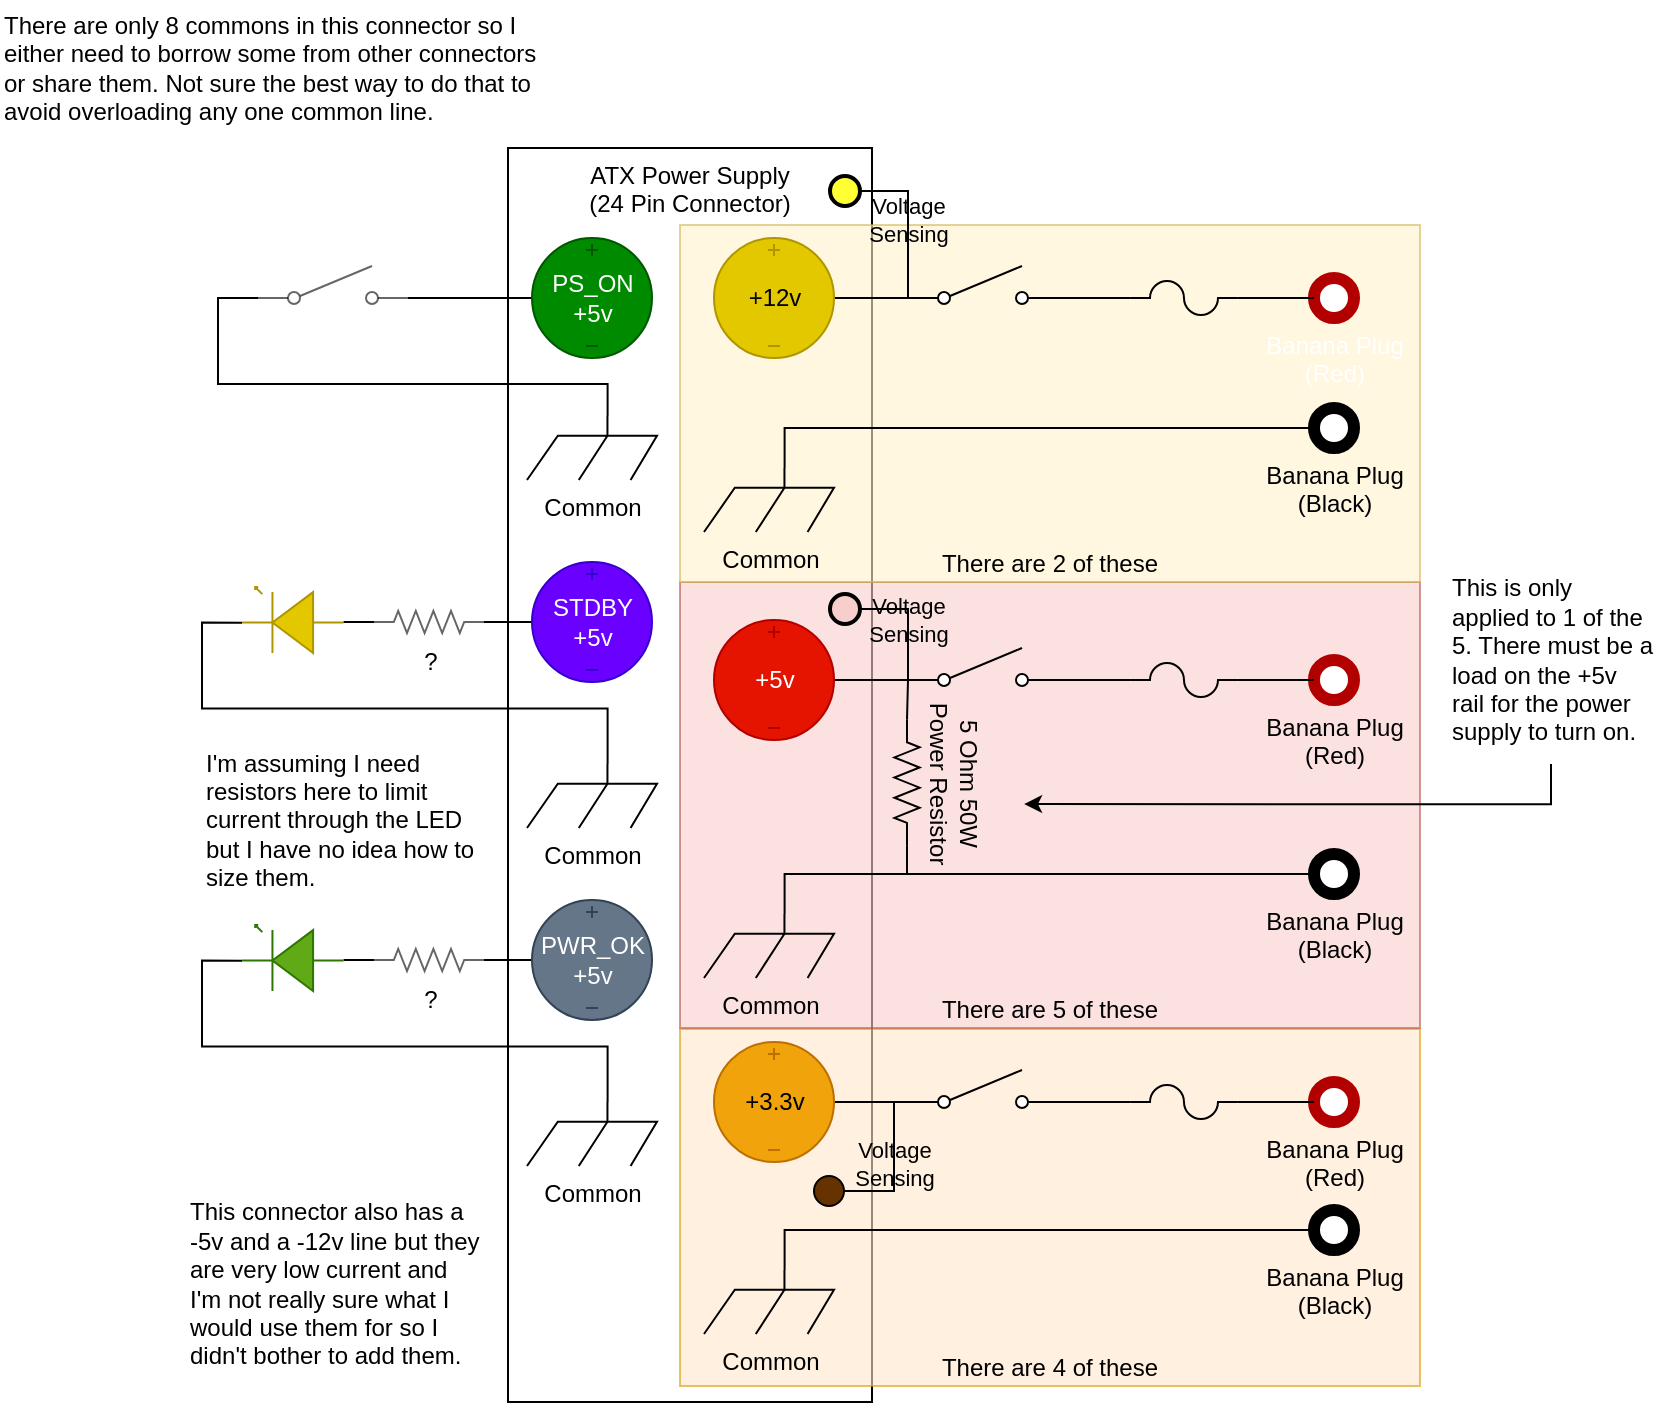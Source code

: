 <mxfile version="16.4.6" type="github">
  <diagram id="V_NZQx3XgNNzlPygBvvb" name="24-Pin ATX Power Supply Connector">
    <mxGraphModel dx="1341" dy="769" grid="0" gridSize="10" guides="1" tooltips="1" connect="1" arrows="1" fold="1" page="1" pageScale="1" pageWidth="850" pageHeight="1100" math="0" shadow="0">
      <root>
        <mxCell id="0" />
        <mxCell id="1" parent="0" />
        <mxCell id="P7GR_X_JdeVPDQ13wfCv-3" value="ATX Power Supply&lt;br&gt;(24 Pin Connector)" style="rounded=0;whiteSpace=wrap;html=1;verticalAlign=top;" parent="1" vertex="1">
          <mxGeometry x="264" y="86" width="182" height="627" as="geometry" />
        </mxCell>
        <mxCell id="k66OsZlIIV2SWIVSaGHi-27" value="There are 4 of these" style="rounded=0;whiteSpace=wrap;html=1;opacity=60;fillColor=#ffe6cc;strokeColor=#d79b00;verticalAlign=bottom;" parent="1" vertex="1">
          <mxGeometry x="350" y="526.5" width="370" height="178.5" as="geometry" />
        </mxCell>
        <mxCell id="k66OsZlIIV2SWIVSaGHi-26" value="There are 5 of these" style="rounded=0;whiteSpace=wrap;html=1;opacity=60;fillColor=#f8cecc;strokeColor=#b85450;verticalAlign=bottom;" parent="1" vertex="1">
          <mxGeometry x="350" y="303" width="370" height="223" as="geometry" />
        </mxCell>
        <mxCell id="k66OsZlIIV2SWIVSaGHi-25" value="There are 2 of these" style="rounded=0;whiteSpace=wrap;html=1;fillColor=#fff2cc;strokeColor=#d6b656;opacity=60;verticalAlign=bottom;" parent="1" vertex="1">
          <mxGeometry x="350" y="124.5" width="370" height="178.5" as="geometry" />
        </mxCell>
        <mxCell id="P7GR_X_JdeVPDQ13wfCv-7" style="edgeStyle=orthogonalEdgeStyle;rounded=0;orthogonalLoop=1;jettySize=auto;html=1;entryX=0;entryY=0.84;entryDx=0;entryDy=0;entryPerimeter=0;endArrow=none;endFill=0;" parent="1" source="P7GR_X_JdeVPDQ13wfCv-14" target="P7GR_X_JdeVPDQ13wfCv-4" edge="1">
          <mxGeometry relative="1" as="geometry">
            <mxPoint x="427" y="160.989" as="sourcePoint" />
          </mxGeometry>
        </mxCell>
        <mxCell id="P7GR_X_JdeVPDQ13wfCv-13" style="edgeStyle=orthogonalEdgeStyle;rounded=0;orthogonalLoop=1;jettySize=auto;html=1;entryX=0;entryY=0.5;entryDx=0;entryDy=0;endArrow=none;endFill=0;exitX=0.62;exitY=0;exitDx=0;exitDy=0;exitPerimeter=0;" parent="1" source="P7GR_X_JdeVPDQ13wfCv-2" target="P7GR_X_JdeVPDQ13wfCv-12" edge="1">
          <mxGeometry relative="1" as="geometry" />
        </mxCell>
        <mxCell id="P7GR_X_JdeVPDQ13wfCv-2" value="Common" style="pointerEvents=1;verticalLabelPosition=bottom;shadow=0;dashed=0;align=center;html=1;verticalAlign=top;shape=mxgraph.electrical.miscellaneous.chassis;" parent="1" vertex="1">
          <mxGeometry x="362" y="246" width="65" height="32" as="geometry" />
        </mxCell>
        <mxCell id="P7GR_X_JdeVPDQ13wfCv-16" style="edgeStyle=orthogonalEdgeStyle;rounded=0;orthogonalLoop=1;jettySize=auto;html=1;exitX=1;exitY=0.84;exitDx=0;exitDy=0;exitPerimeter=0;entryX=0;entryY=0.5;entryDx=0;entryDy=0;entryPerimeter=0;endArrow=none;endFill=0;" parent="1" source="P7GR_X_JdeVPDQ13wfCv-4" target="P7GR_X_JdeVPDQ13wfCv-15" edge="1">
          <mxGeometry relative="1" as="geometry" />
        </mxCell>
        <mxCell id="P7GR_X_JdeVPDQ13wfCv-4" value="" style="pointerEvents=1;verticalLabelPosition=bottom;shadow=0;dashed=0;align=center;html=1;verticalAlign=top;shape=mxgraph.electrical.electro-mechanical.simple_switch;" parent="1" vertex="1">
          <mxGeometry x="464" y="145" width="75" height="19" as="geometry" />
        </mxCell>
        <mxCell id="P7GR_X_JdeVPDQ13wfCv-8" value="Banana Plug&lt;br&gt;(Red)" style="verticalLabelPosition=bottom;shadow=0;dashed=0;align=center;html=1;verticalAlign=top;strokeWidth=6;shape=ellipse;perimeter=ellipsePerimeter;fillColor=#FFFFFF;fontColor=#ffffff;strokeColor=#B20000;" parent="1" vertex="1">
          <mxGeometry x="667" y="151" width="20" height="20" as="geometry" />
        </mxCell>
        <mxCell id="P7GR_X_JdeVPDQ13wfCv-12" value="Banana Plug&lt;br&gt;(Black)" style="verticalLabelPosition=bottom;shadow=0;dashed=0;align=center;html=1;verticalAlign=top;strokeWidth=6;shape=ellipse;perimeter=ellipsePerimeter;" parent="1" vertex="1">
          <mxGeometry x="667" y="216" width="20" height="20" as="geometry" />
        </mxCell>
        <mxCell id="P7GR_X_JdeVPDQ13wfCv-14" value="+12v" style="pointerEvents=1;verticalLabelPosition=middle;shadow=0;dashed=0;align=center;html=1;verticalAlign=middle;shape=mxgraph.electrical.signal_sources.source;aspect=fixed;points=[[0.5,0,0],[1,0.5,0],[0.5,1,0],[0,0.5,0]];elSignalType=dc3;labelPosition=center;fillColor=#e3c800;fontColor=#000000;strokeColor=#B09500;" parent="1" vertex="1">
          <mxGeometry x="367" y="131" width="60" height="60" as="geometry" />
        </mxCell>
        <mxCell id="P7GR_X_JdeVPDQ13wfCv-17" style="edgeStyle=orthogonalEdgeStyle;rounded=0;orthogonalLoop=1;jettySize=auto;html=1;exitX=1;exitY=0.5;exitDx=0;exitDy=0;exitPerimeter=0;entryX=0;entryY=0.5;entryDx=0;entryDy=0;endArrow=none;endFill=0;" parent="1" source="P7GR_X_JdeVPDQ13wfCv-15" target="P7GR_X_JdeVPDQ13wfCv-8" edge="1">
          <mxGeometry relative="1" as="geometry" />
        </mxCell>
        <mxCell id="P7GR_X_JdeVPDQ13wfCv-15" value="" style="pointerEvents=1;verticalLabelPosition=bottom;shadow=0;dashed=0;align=center;html=1;verticalAlign=top;shape=mxgraph.electrical.miscellaneous.fuse_4;" parent="1" vertex="1">
          <mxGeometry x="575.43" y="152.5" width="53.13" height="17" as="geometry" />
        </mxCell>
        <mxCell id="k66OsZlIIV2SWIVSaGHi-1" style="edgeStyle=orthogonalEdgeStyle;rounded=0;orthogonalLoop=1;jettySize=auto;html=1;entryX=0;entryY=0.84;entryDx=0;entryDy=0;entryPerimeter=0;endArrow=none;endFill=0;" parent="1" source="k66OsZlIIV2SWIVSaGHi-5" target="k66OsZlIIV2SWIVSaGHi-3" edge="1">
          <mxGeometry relative="1" as="geometry">
            <mxPoint x="427" y="351.989" as="sourcePoint" />
          </mxGeometry>
        </mxCell>
        <mxCell id="k66OsZlIIV2SWIVSaGHi-2" style="edgeStyle=orthogonalEdgeStyle;rounded=0;orthogonalLoop=1;jettySize=auto;html=1;exitX=1;exitY=0.84;exitDx=0;exitDy=0;exitPerimeter=0;entryX=0;entryY=0.5;entryDx=0;entryDy=0;entryPerimeter=0;endArrow=none;endFill=0;" parent="1" source="k66OsZlIIV2SWIVSaGHi-3" target="k66OsZlIIV2SWIVSaGHi-7" edge="1">
          <mxGeometry relative="1" as="geometry" />
        </mxCell>
        <mxCell id="k66OsZlIIV2SWIVSaGHi-22" style="edgeStyle=orthogonalEdgeStyle;rounded=0;orthogonalLoop=1;jettySize=auto;html=1;exitX=0;exitY=0.84;exitDx=0;exitDy=0;exitPerimeter=0;entryX=0;entryY=0.5;entryDx=0;entryDy=0;entryPerimeter=0;endArrow=none;endFill=0;" parent="1" source="k66OsZlIIV2SWIVSaGHi-3" target="k66OsZlIIV2SWIVSaGHi-21" edge="1">
          <mxGeometry relative="1" as="geometry" />
        </mxCell>
        <mxCell id="k66OsZlIIV2SWIVSaGHi-3" value="" style="pointerEvents=1;verticalLabelPosition=bottom;shadow=0;dashed=0;align=center;html=1;verticalAlign=top;shape=mxgraph.electrical.electro-mechanical.simple_switch;" parent="1" vertex="1">
          <mxGeometry x="464" y="336" width="75" height="19" as="geometry" />
        </mxCell>
        <mxCell id="k66OsZlIIV2SWIVSaGHi-4" value="Banana Plug&lt;br&gt;(Red)" style="verticalLabelPosition=bottom;shadow=0;dashed=0;align=center;html=1;verticalAlign=top;strokeWidth=6;shape=ellipse;perimeter=ellipsePerimeter;fillColor=#FFFFFF;strokeColor=#B20000;" parent="1" vertex="1">
          <mxGeometry x="667" y="342" width="20" height="20" as="geometry" />
        </mxCell>
        <mxCell id="k66OsZlIIV2SWIVSaGHi-5" value="+5v" style="pointerEvents=1;verticalLabelPosition=middle;shadow=0;dashed=0;align=center;html=1;verticalAlign=middle;shape=mxgraph.electrical.signal_sources.source;aspect=fixed;points=[[0.5,0,0],[1,0.5,0],[0.5,1,0],[0,0.5,0]];elSignalType=dc3;labelPosition=center;fillColor=#e51400;fontColor=#ffffff;strokeColor=#B20000;" parent="1" vertex="1">
          <mxGeometry x="367" y="322" width="60" height="60" as="geometry" />
        </mxCell>
        <mxCell id="k66OsZlIIV2SWIVSaGHi-6" style="edgeStyle=orthogonalEdgeStyle;rounded=0;orthogonalLoop=1;jettySize=auto;html=1;exitX=1;exitY=0.5;exitDx=0;exitDy=0;exitPerimeter=0;entryX=0;entryY=0.5;entryDx=0;entryDy=0;endArrow=none;endFill=0;" parent="1" source="k66OsZlIIV2SWIVSaGHi-7" target="k66OsZlIIV2SWIVSaGHi-4" edge="1">
          <mxGeometry relative="1" as="geometry" />
        </mxCell>
        <mxCell id="k66OsZlIIV2SWIVSaGHi-7" value="" style="pointerEvents=1;verticalLabelPosition=bottom;shadow=0;dashed=0;align=center;html=1;verticalAlign=top;shape=mxgraph.electrical.miscellaneous.fuse_4;" parent="1" vertex="1">
          <mxGeometry x="575.43" y="343.5" width="53.13" height="17" as="geometry" />
        </mxCell>
        <mxCell id="k66OsZlIIV2SWIVSaGHi-23" style="edgeStyle=orthogonalEdgeStyle;rounded=0;orthogonalLoop=1;jettySize=auto;html=1;exitX=0.62;exitY=0;exitDx=0;exitDy=0;exitPerimeter=0;entryX=1;entryY=0.5;entryDx=0;entryDy=0;entryPerimeter=0;endArrow=none;endFill=0;" parent="1" source="k66OsZlIIV2SWIVSaGHi-9" target="k66OsZlIIV2SWIVSaGHi-21" edge="1">
          <mxGeometry relative="1" as="geometry">
            <Array as="points">
              <mxPoint x="402" y="449" />
              <mxPoint x="464" y="449" />
            </Array>
          </mxGeometry>
        </mxCell>
        <mxCell id="k66OsZlIIV2SWIVSaGHi-9" value="Common" style="pointerEvents=1;verticalLabelPosition=bottom;shadow=0;dashed=0;align=center;html=1;verticalAlign=top;shape=mxgraph.electrical.miscellaneous.chassis;" parent="1" vertex="1">
          <mxGeometry x="362" y="469" width="65" height="32" as="geometry" />
        </mxCell>
        <mxCell id="k66OsZlIIV2SWIVSaGHi-10" value="Banana Plug&lt;br&gt;(Black)" style="verticalLabelPosition=bottom;shadow=0;dashed=0;align=center;html=1;verticalAlign=top;strokeWidth=6;shape=ellipse;perimeter=ellipsePerimeter;" parent="1" vertex="1">
          <mxGeometry x="667" y="439" width="20" height="20" as="geometry" />
        </mxCell>
        <mxCell id="k66OsZlIIV2SWIVSaGHi-11" style="edgeStyle=orthogonalEdgeStyle;rounded=0;orthogonalLoop=1;jettySize=auto;html=1;entryX=0;entryY=0.84;entryDx=0;entryDy=0;entryPerimeter=0;endArrow=none;endFill=0;" parent="1" source="k66OsZlIIV2SWIVSaGHi-15" target="k66OsZlIIV2SWIVSaGHi-13" edge="1">
          <mxGeometry relative="1" as="geometry">
            <mxPoint x="427" y="562.989" as="sourcePoint" />
          </mxGeometry>
        </mxCell>
        <mxCell id="k66OsZlIIV2SWIVSaGHi-12" style="edgeStyle=orthogonalEdgeStyle;rounded=0;orthogonalLoop=1;jettySize=auto;html=1;exitX=1;exitY=0.84;exitDx=0;exitDy=0;exitPerimeter=0;entryX=0;entryY=0.5;entryDx=0;entryDy=0;entryPerimeter=0;endArrow=none;endFill=0;" parent="1" source="k66OsZlIIV2SWIVSaGHi-13" target="k66OsZlIIV2SWIVSaGHi-17" edge="1">
          <mxGeometry relative="1" as="geometry" />
        </mxCell>
        <mxCell id="k66OsZlIIV2SWIVSaGHi-13" value="" style="pointerEvents=1;verticalLabelPosition=bottom;shadow=0;dashed=0;align=center;html=1;verticalAlign=top;shape=mxgraph.electrical.electro-mechanical.simple_switch;" parent="1" vertex="1">
          <mxGeometry x="464" y="547" width="75" height="19" as="geometry" />
        </mxCell>
        <mxCell id="k66OsZlIIV2SWIVSaGHi-14" value="Banana Plug&lt;br&gt;(Red)" style="verticalLabelPosition=bottom;shadow=0;dashed=0;align=center;html=1;verticalAlign=top;strokeWidth=6;shape=ellipse;perimeter=ellipsePerimeter;fillColor=#FFFFFF;strokeColor=#B20000;" parent="1" vertex="1">
          <mxGeometry x="667" y="553" width="20" height="20" as="geometry" />
        </mxCell>
        <mxCell id="k66OsZlIIV2SWIVSaGHi-15" value="+3.3v" style="pointerEvents=1;verticalLabelPosition=middle;shadow=0;dashed=0;align=center;html=1;verticalAlign=middle;shape=mxgraph.electrical.signal_sources.source;aspect=fixed;points=[[0.5,0,0],[1,0.5,0],[0.5,1,0],[0,0.5,0]];elSignalType=dc3;labelPosition=center;fillColor=#f0a30a;fontColor=#000000;strokeColor=#BD7000;" parent="1" vertex="1">
          <mxGeometry x="367" y="533" width="60" height="60" as="geometry" />
        </mxCell>
        <mxCell id="k66OsZlIIV2SWIVSaGHi-16" style="edgeStyle=orthogonalEdgeStyle;rounded=0;orthogonalLoop=1;jettySize=auto;html=1;exitX=1;exitY=0.5;exitDx=0;exitDy=0;exitPerimeter=0;entryX=0;entryY=0.5;entryDx=0;entryDy=0;endArrow=none;endFill=0;" parent="1" source="k66OsZlIIV2SWIVSaGHi-17" target="k66OsZlIIV2SWIVSaGHi-14" edge="1">
          <mxGeometry relative="1" as="geometry" />
        </mxCell>
        <mxCell id="k66OsZlIIV2SWIVSaGHi-17" value="" style="pointerEvents=1;verticalLabelPosition=bottom;shadow=0;dashed=0;align=center;html=1;verticalAlign=top;shape=mxgraph.electrical.miscellaneous.fuse_4;" parent="1" vertex="1">
          <mxGeometry x="575.43" y="554.5" width="53.13" height="17" as="geometry" />
        </mxCell>
        <mxCell id="k66OsZlIIV2SWIVSaGHi-18" style="edgeStyle=orthogonalEdgeStyle;rounded=0;orthogonalLoop=1;jettySize=auto;html=1;entryX=0;entryY=0.5;entryDx=0;entryDy=0;endArrow=none;endFill=0;exitX=0.62;exitY=0;exitDx=0;exitDy=0;exitPerimeter=0;" parent="1" source="k66OsZlIIV2SWIVSaGHi-19" target="k66OsZlIIV2SWIVSaGHi-20" edge="1">
          <mxGeometry relative="1" as="geometry" />
        </mxCell>
        <mxCell id="k66OsZlIIV2SWIVSaGHi-19" value="Common" style="pointerEvents=1;verticalLabelPosition=bottom;shadow=0;dashed=0;align=center;html=1;verticalAlign=top;shape=mxgraph.electrical.miscellaneous.chassis;" parent="1" vertex="1">
          <mxGeometry x="362" y="647" width="65" height="32" as="geometry" />
        </mxCell>
        <mxCell id="k66OsZlIIV2SWIVSaGHi-20" value="Banana Plug&lt;br&gt;(Black)" style="verticalLabelPosition=bottom;shadow=0;dashed=0;align=center;html=1;verticalAlign=top;strokeWidth=6;shape=ellipse;perimeter=ellipsePerimeter;" parent="1" vertex="1">
          <mxGeometry x="667" y="617" width="20" height="20" as="geometry" />
        </mxCell>
        <mxCell id="k66OsZlIIV2SWIVSaGHi-24" style="edgeStyle=orthogonalEdgeStyle;rounded=0;orthogonalLoop=1;jettySize=auto;html=1;exitX=1;exitY=0.5;exitDx=0;exitDy=0;exitPerimeter=0;entryX=0;entryY=0.5;entryDx=0;entryDy=0;endArrow=none;endFill=0;" parent="1" source="k66OsZlIIV2SWIVSaGHi-21" target="k66OsZlIIV2SWIVSaGHi-10" edge="1">
          <mxGeometry relative="1" as="geometry">
            <Array as="points">
              <mxPoint x="464" y="449" />
            </Array>
          </mxGeometry>
        </mxCell>
        <mxCell id="k66OsZlIIV2SWIVSaGHi-21" value="5 Ohm 50W&lt;br&gt;Power Resistor" style="pointerEvents=1;verticalLabelPosition=top;shadow=0;dashed=0;align=center;html=1;verticalAlign=bottom;shape=mxgraph.electrical.resistors.resistor_2;rotation=90;horizontal=1;labelPosition=center;" parent="1" vertex="1">
          <mxGeometry x="432" y="397" width="63" height="12.6" as="geometry" />
        </mxCell>
        <mxCell id="k66OsZlIIV2SWIVSaGHi-31" style="edgeStyle=orthogonalEdgeStyle;rounded=0;orthogonalLoop=1;jettySize=auto;html=1;entryX=1;entryY=0.84;entryDx=0;entryDy=0;entryPerimeter=0;endArrow=none;endFill=0;" parent="1" source="k66OsZlIIV2SWIVSaGHi-28" target="k66OsZlIIV2SWIVSaGHi-30" edge="1">
          <mxGeometry relative="1" as="geometry" />
        </mxCell>
        <mxCell id="k66OsZlIIV2SWIVSaGHi-28" value="PS_ON&lt;br&gt;+5v" style="pointerEvents=1;verticalLabelPosition=middle;shadow=0;dashed=0;align=center;html=1;verticalAlign=middle;shape=mxgraph.electrical.signal_sources.source;aspect=fixed;points=[[0.5,0,0],[1,0.5,0],[0.5,1,0],[0,0.5,0]];elSignalType=dc3;fillColor=#008a00;strokeColor=#005700;labelPosition=center;fontColor=#ffffff;" parent="1" vertex="1">
          <mxGeometry x="276" y="131" width="60" height="60" as="geometry" />
        </mxCell>
        <mxCell id="k66OsZlIIV2SWIVSaGHi-29" value="Common" style="pointerEvents=1;verticalLabelPosition=bottom;shadow=0;dashed=0;align=center;html=1;verticalAlign=top;shape=mxgraph.electrical.miscellaneous.chassis;" parent="1" vertex="1">
          <mxGeometry x="273.5" y="220" width="65" height="32" as="geometry" />
        </mxCell>
        <mxCell id="k66OsZlIIV2SWIVSaGHi-32" style="edgeStyle=orthogonalEdgeStyle;rounded=0;orthogonalLoop=1;jettySize=auto;html=1;exitX=0;exitY=0.84;exitDx=0;exitDy=0;exitPerimeter=0;entryX=0.62;entryY=0;entryDx=0;entryDy=0;entryPerimeter=0;endArrow=none;endFill=0;" parent="1" source="k66OsZlIIV2SWIVSaGHi-30" target="k66OsZlIIV2SWIVSaGHi-29" edge="1">
          <mxGeometry relative="1" as="geometry">
            <Array as="points">
              <mxPoint x="119" y="161" />
              <mxPoint x="119" y="204" />
              <mxPoint x="314" y="204" />
            </Array>
          </mxGeometry>
        </mxCell>
        <mxCell id="k66OsZlIIV2SWIVSaGHi-30" value="" style="pointerEvents=1;verticalLabelPosition=bottom;shadow=0;dashed=0;align=center;html=1;verticalAlign=top;shape=mxgraph.electrical.electro-mechanical.simple_switch;opacity=60;" parent="1" vertex="1">
          <mxGeometry x="139" y="145" width="75" height="19" as="geometry" />
        </mxCell>
        <mxCell id="k66OsZlIIV2SWIVSaGHi-39" style="edgeStyle=orthogonalEdgeStyle;rounded=0;orthogonalLoop=1;jettySize=auto;html=1;exitX=1;exitY=0.54;exitDx=0;exitDy=0;exitPerimeter=0;entryX=0.62;entryY=0;entryDx=0;entryDy=0;entryPerimeter=0;endArrow=none;endFill=0;" parent="1" source="k66OsZlIIV2SWIVSaGHi-33" target="k66OsZlIIV2SWIVSaGHi-38" edge="1">
          <mxGeometry relative="1" as="geometry" />
        </mxCell>
        <mxCell id="k66OsZlIIV2SWIVSaGHi-33" value="" style="verticalLabelPosition=bottom;shadow=0;dashed=0;align=center;html=1;verticalAlign=top;shape=mxgraph.electrical.opto_electronics.led_1;pointerEvents=1;rotation=-180;flipV=1;fillColor=#e3c800;strokeColor=#B09500;fontColor=#000000;" parent="1" vertex="1">
          <mxGeometry x="131" y="305.5" width="50.77" height="33" as="geometry" />
        </mxCell>
        <mxCell id="k66OsZlIIV2SWIVSaGHi-36" style="edgeStyle=orthogonalEdgeStyle;rounded=0;orthogonalLoop=1;jettySize=auto;html=1;exitX=0;exitY=0.5;exitDx=0;exitDy=0;exitPerimeter=0;entryX=1;entryY=0.5;entryDx=0;entryDy=0;entryPerimeter=0;endArrow=none;endFill=0;" parent="1" source="k66OsZlIIV2SWIVSaGHi-34" target="k66OsZlIIV2SWIVSaGHi-35" edge="1">
          <mxGeometry relative="1" as="geometry" />
        </mxCell>
        <mxCell id="k66OsZlIIV2SWIVSaGHi-34" value="STDBY&lt;br&gt;+5v" style="pointerEvents=1;verticalLabelPosition=middle;shadow=0;dashed=0;align=center;html=1;verticalAlign=middle;shape=mxgraph.electrical.signal_sources.source;aspect=fixed;points=[[0.5,0,0],[1,0.5,0],[0.5,1,0],[0,0.5,0]];elSignalType=dc3;fillColor=#6a00ff;strokeColor=#3700CC;labelPosition=center;fontColor=#ffffff;" parent="1" vertex="1">
          <mxGeometry x="276" y="293" width="60" height="60" as="geometry" />
        </mxCell>
        <mxCell id="k66OsZlIIV2SWIVSaGHi-37" style="edgeStyle=orthogonalEdgeStyle;rounded=0;orthogonalLoop=1;jettySize=auto;html=1;exitX=0;exitY=0.5;exitDx=0;exitDy=0;exitPerimeter=0;entryX=0;entryY=0.54;entryDx=0;entryDy=0;entryPerimeter=0;endArrow=none;endFill=0;" parent="1" source="k66OsZlIIV2SWIVSaGHi-35" target="k66OsZlIIV2SWIVSaGHi-33" edge="1">
          <mxGeometry relative="1" as="geometry" />
        </mxCell>
        <mxCell id="k66OsZlIIV2SWIVSaGHi-35" value="?" style="pointerEvents=1;verticalLabelPosition=bottom;shadow=0;dashed=0;align=center;html=1;verticalAlign=top;shape=mxgraph.electrical.resistors.resistor_2;opacity=60;" parent="1" vertex="1">
          <mxGeometry x="197" y="317.5" width="55" height="11" as="geometry" />
        </mxCell>
        <mxCell id="k66OsZlIIV2SWIVSaGHi-38" value="Common" style="pointerEvents=1;verticalLabelPosition=bottom;shadow=0;dashed=0;align=center;html=1;verticalAlign=top;shape=mxgraph.electrical.miscellaneous.chassis;" parent="1" vertex="1">
          <mxGeometry x="273.5" y="394" width="65" height="32" as="geometry" />
        </mxCell>
        <mxCell id="k66OsZlIIV2SWIVSaGHi-41" style="edgeStyle=orthogonalEdgeStyle;rounded=0;orthogonalLoop=1;jettySize=auto;html=1;exitX=1;exitY=0.54;exitDx=0;exitDy=0;exitPerimeter=0;entryX=0.62;entryY=0;entryDx=0;entryDy=0;entryPerimeter=0;endArrow=none;endFill=0;" parent="1" source="k66OsZlIIV2SWIVSaGHi-42" target="k66OsZlIIV2SWIVSaGHi-47" edge="1">
          <mxGeometry relative="1" as="geometry" />
        </mxCell>
        <mxCell id="k66OsZlIIV2SWIVSaGHi-42" value="" style="verticalLabelPosition=bottom;shadow=0;dashed=0;align=center;html=1;verticalAlign=top;shape=mxgraph.electrical.opto_electronics.led_1;pointerEvents=1;rotation=-180;flipV=1;fillColor=#60a917;strokeColor=#2D7600;fontColor=#ffffff;" parent="1" vertex="1">
          <mxGeometry x="131" y="474.5" width="50.77" height="33" as="geometry" />
        </mxCell>
        <mxCell id="k66OsZlIIV2SWIVSaGHi-43" style="edgeStyle=orthogonalEdgeStyle;rounded=0;orthogonalLoop=1;jettySize=auto;html=1;exitX=0;exitY=0.5;exitDx=0;exitDy=0;exitPerimeter=0;entryX=1;entryY=0.5;entryDx=0;entryDy=0;entryPerimeter=0;endArrow=none;endFill=0;" parent="1" source="k66OsZlIIV2SWIVSaGHi-44" target="k66OsZlIIV2SWIVSaGHi-46" edge="1">
          <mxGeometry relative="1" as="geometry" />
        </mxCell>
        <mxCell id="k66OsZlIIV2SWIVSaGHi-44" value="PWR_OK&lt;br&gt;+5v" style="pointerEvents=1;verticalLabelPosition=middle;shadow=0;dashed=0;align=center;html=1;verticalAlign=middle;shape=mxgraph.electrical.signal_sources.source;aspect=fixed;points=[[0.5,0,0],[1,0.5,0],[0.5,1,0],[0,0.5,0]];elSignalType=dc3;fillColor=#647687;strokeColor=#314354;labelPosition=center;fontColor=#ffffff;" parent="1" vertex="1">
          <mxGeometry x="276" y="462" width="60" height="60" as="geometry" />
        </mxCell>
        <mxCell id="k66OsZlIIV2SWIVSaGHi-45" style="edgeStyle=orthogonalEdgeStyle;rounded=0;orthogonalLoop=1;jettySize=auto;html=1;exitX=0;exitY=0.5;exitDx=0;exitDy=0;exitPerimeter=0;entryX=0;entryY=0.54;entryDx=0;entryDy=0;entryPerimeter=0;endArrow=none;endFill=0;" parent="1" source="k66OsZlIIV2SWIVSaGHi-46" target="k66OsZlIIV2SWIVSaGHi-42" edge="1">
          <mxGeometry relative="1" as="geometry" />
        </mxCell>
        <mxCell id="k66OsZlIIV2SWIVSaGHi-46" value="?" style="pointerEvents=1;verticalLabelPosition=bottom;shadow=0;dashed=0;align=center;html=1;verticalAlign=top;shape=mxgraph.electrical.resistors.resistor_2;opacity=60;" parent="1" vertex="1">
          <mxGeometry x="197" y="486.5" width="55" height="11" as="geometry" />
        </mxCell>
        <mxCell id="k66OsZlIIV2SWIVSaGHi-47" value="Common" style="pointerEvents=1;verticalLabelPosition=bottom;shadow=0;dashed=0;align=center;html=1;verticalAlign=top;shape=mxgraph.electrical.miscellaneous.chassis;" parent="1" vertex="1">
          <mxGeometry x="273.5" y="563" width="65" height="32" as="geometry" />
        </mxCell>
        <mxCell id="k66OsZlIIV2SWIVSaGHi-49" style="edgeStyle=orthogonalEdgeStyle;rounded=0;orthogonalLoop=1;jettySize=auto;html=1;exitX=0.5;exitY=1;exitDx=0;exitDy=0;endArrow=classic;endFill=1;entryX=0.465;entryY=0.498;entryDx=0;entryDy=0;entryPerimeter=0;" parent="1" source="k66OsZlIIV2SWIVSaGHi-48" target="k66OsZlIIV2SWIVSaGHi-26" edge="1">
          <mxGeometry relative="1" as="geometry">
            <mxPoint x="740" y="405.5" as="sourcePoint" />
            <mxPoint x="510" y="405" as="targetPoint" />
            <Array as="points">
              <mxPoint x="786" y="414" />
            </Array>
          </mxGeometry>
        </mxCell>
        <mxCell id="k66OsZlIIV2SWIVSaGHi-48" value="This is only applied to 1 of the 5. There must be a load on the +5v rail for the power supply to turn on." style="text;html=1;strokeColor=none;fillColor=none;align=left;verticalAlign=middle;whiteSpace=wrap;rounded=0;opacity=60;" parent="1" vertex="1">
          <mxGeometry x="734" y="289" width="103" height="105" as="geometry" />
        </mxCell>
        <mxCell id="k66OsZlIIV2SWIVSaGHi-50" value="This connector also has a -5v and a -12v line but they are very low current and I&#39;m not really sure what I would use them for so I didn&#39;t bother to add them." style="text;html=1;strokeColor=none;fillColor=none;align=left;verticalAlign=middle;whiteSpace=wrap;rounded=0;opacity=60;" parent="1" vertex="1">
          <mxGeometry x="103" y="605" width="147" height="98" as="geometry" />
        </mxCell>
        <mxCell id="k66OsZlIIV2SWIVSaGHi-51" value="I&#39;m assuming I need resistors here to limit current through the LED but I have no idea how to size them." style="text;html=1;strokeColor=none;fillColor=none;align=left;verticalAlign=middle;whiteSpace=wrap;rounded=0;opacity=60;" parent="1" vertex="1">
          <mxGeometry x="111" y="373" width="147" height="98" as="geometry" />
        </mxCell>
        <mxCell id="lN61dy48kzs8QAgw9jtx-1" value="There are only 8 commons in this connector so I either need to borrow some from other connectors or share them. Not sure the best way to do that to avoid overloading any one common line." style="text;html=1;strokeColor=none;fillColor=none;align=left;verticalAlign=middle;whiteSpace=wrap;rounded=0;opacity=60;" vertex="1" parent="1">
          <mxGeometry x="10" y="12" width="270" height="68" as="geometry" />
        </mxCell>
        <mxCell id="lN61dy48kzs8QAgw9jtx-3" value="Voltage&lt;br&gt;Sensing" style="edgeStyle=orthogonalEdgeStyle;rounded=0;orthogonalLoop=1;jettySize=auto;html=1;exitX=1;exitY=0.5;exitDx=0;exitDy=0;entryX=0;entryY=0.84;entryDx=0;entryDy=0;entryPerimeter=0;endArrow=none;endFill=0;labelBackgroundColor=none;" edge="1" parent="1" source="lN61dy48kzs8QAgw9jtx-2" target="P7GR_X_JdeVPDQ13wfCv-4">
          <mxGeometry relative="1" as="geometry">
            <Array as="points">
              <mxPoint x="464" y="108" />
            </Array>
          </mxGeometry>
        </mxCell>
        <mxCell id="lN61dy48kzs8QAgw9jtx-2" value="" style="verticalLabelPosition=bottom;shadow=0;dashed=0;align=center;html=1;verticalAlign=top;strokeWidth=2;shape=ellipse;perimeter=ellipsePerimeter;fillColor=#FFFF33;strokeColor=#000000;" vertex="1" parent="1">
          <mxGeometry x="425" y="100" width="15" height="15" as="geometry" />
        </mxCell>
        <mxCell id="lN61dy48kzs8QAgw9jtx-5" value="Voltage&lt;br&gt;Sensing" style="edgeStyle=orthogonalEdgeStyle;rounded=0;orthogonalLoop=1;jettySize=auto;html=1;exitX=1;exitY=0.5;exitDx=0;exitDy=0;entryX=0;entryY=0.84;entryDx=0;entryDy=0;entryPerimeter=0;endArrow=none;endFill=0;labelBackgroundColor=none;" edge="1" parent="1" source="lN61dy48kzs8QAgw9jtx-4" target="k66OsZlIIV2SWIVSaGHi-3">
          <mxGeometry relative="1" as="geometry">
            <Array as="points">
              <mxPoint x="464" y="317" />
            </Array>
          </mxGeometry>
        </mxCell>
        <mxCell id="lN61dy48kzs8QAgw9jtx-4" value="" style="verticalLabelPosition=bottom;shadow=0;dashed=0;align=center;html=1;verticalAlign=top;strokeWidth=2;shape=ellipse;perimeter=ellipsePerimeter;fillColor=#F8CECC;" vertex="1" parent="1">
          <mxGeometry x="425" y="309" width="15" height="15" as="geometry" />
        </mxCell>
        <mxCell id="lN61dy48kzs8QAgw9jtx-7" value="Voltage&lt;br&gt;Sensing" style="edgeStyle=orthogonalEdgeStyle;rounded=0;orthogonalLoop=1;jettySize=auto;html=1;exitX=1;exitY=0.5;exitDx=0;exitDy=0;entryX=0;entryY=0.84;entryDx=0;entryDy=0;entryPerimeter=0;labelBackgroundColor=none;endArrow=none;endFill=0;" edge="1" parent="1" source="lN61dy48kzs8QAgw9jtx-6" target="k66OsZlIIV2SWIVSaGHi-13">
          <mxGeometry relative="1" as="geometry">
            <Array as="points">
              <mxPoint x="457" y="608" />
              <mxPoint x="457" y="563" />
            </Array>
          </mxGeometry>
        </mxCell>
        <mxCell id="lN61dy48kzs8QAgw9jtx-6" value="" style="verticalLabelPosition=bottom;shadow=0;dashed=0;align=center;html=1;verticalAlign=top;strokeWidth=1;shape=ellipse;perimeter=ellipsePerimeter;fillColor=#663300;" vertex="1" parent="1">
          <mxGeometry x="417" y="600" width="15" height="15" as="geometry" />
        </mxCell>
      </root>
    </mxGraphModel>
  </diagram>
</mxfile>
